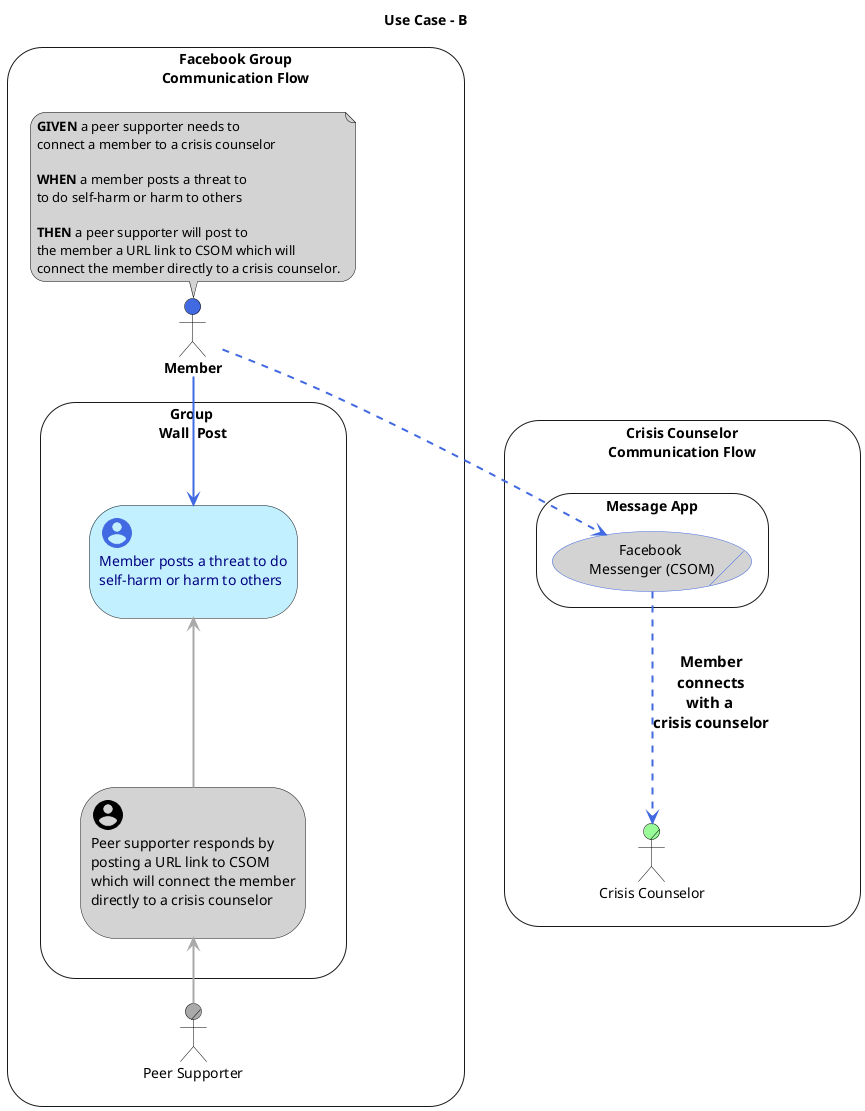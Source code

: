 'Diagram UI : https://www.planttext.com/
'Coding Documentation : https://plantuml.com/use-case-diagram#d50d8f9219a41435
@startuml

!include <material/account_circle.puml>
skinparam roundcorner 30

hide header
hide stereotype

skinparam actor {
  BackgroundColor<<actormember>> royalblue
  BackgroundColor<<actorcc>> palegreen
  BackgroundColor<<actorps>> darkgrey
  borderColor black
  FontColor black
  FontStyle bold
}


skinparam note {
  borderColor black
}

skinparam rectangle {
  roundCorner 70
  Shadowing false
  borderColor<<diagbox>> white
  BackgroundColor<<peerSup>> lightgrey
  fontcolor<<peerSup>> black
  BackgroundColor<<member>> application
  fontcolor<<member>> navy
  fontStyle<<member>> segoeui
}

skinparam usecase {
 BackgroundColor<<csom>> lightgrey
 borderColor<<csom>> royalblue
}


skinparam ranksep 10
skinparam nodesep 100

title Use Case - B

'-------FB: COMM FLOW-------
rectangle "Facebook Group\nCommunication Flow" as fbcommflow {

  actor :Member: as member <<actormember>>

'-------GIVEN + WHEN + THEN-------
  note top of member #LightGray
    <b>GIVEN</b> a peer supporter needs to
    connect a member to a crisis counselor

    <b>WHEN</b> a member posts a threat to
    to do self-harm or harm to others

    <b>THEN</b> a peer supporter will post to
    the member a URL link to CSOM which will
    connect the member directly to a crisis counselor.
  end note

'-------FB : WALL POST FLOW-------
  actor/ :Peer Supporter: as ps <<actorps>>

  rectangle "Group \nWall  Post" as wallPost {
    rectangle " " as memberdiagbox <<diagbox>> {
      rectangle memberdiag1 <<member>> as "
          <color:RoyalBlue><size:0><$ma_account_circle*.75></size></color>
          Member posts a threat to do
          self-harm or harm to others

          "
    }

    rectangle " " as psdiagbox <<diagbox>> {
      rectangle psdiag1 <<peerSup>> as "
          <color:black><size:25><$ma_account_circle*.75></size></color>
          Peer supporter responds by
          posting a URL link to CSOM
          which will connect the member
          directly to a crisis counselor

          "
    }
  }

'-------DIAGLOG FLOW-------
  psdiag1 -[#DarkGray,thickness=2]up-> memberdiag1
}

'-------CRISIS COUNSELOR COMM FLOW-------
rectangle "Crisis Counselor\nCommunication Flow" as criscommflow {

  actor/ :Crisis Counselor: as cc <<actorcc>>

  rectangle "Message App" as msgAppCsom {

    usecase/ "Facebook \nMessenger (CSOM)" as csom <<csom>>
  }
}

'-------member POST-------
member -[#RoyalBlue,thickness=2]-> memberdiag1

'-------PEER SUPPORTER RESPONSE-------
ps -[#DarkGray,thickness=2]up-> psdiag1

'-------member TO CRISIS COUNSELOR FLOW -------
member -[#RoyalBlue,dashed,thickness=2]-> csom

csom -[#RoyalBlue,dashed,thickness=2]-> cc  :<size:15>**Member**</size>\n <size:15>**connects**</size> \n<size:15>**with a**</size> \n<size:15>**crisis counselor**</size>

fbcommflow -[hidden]up-> criscommflow
@enduml
